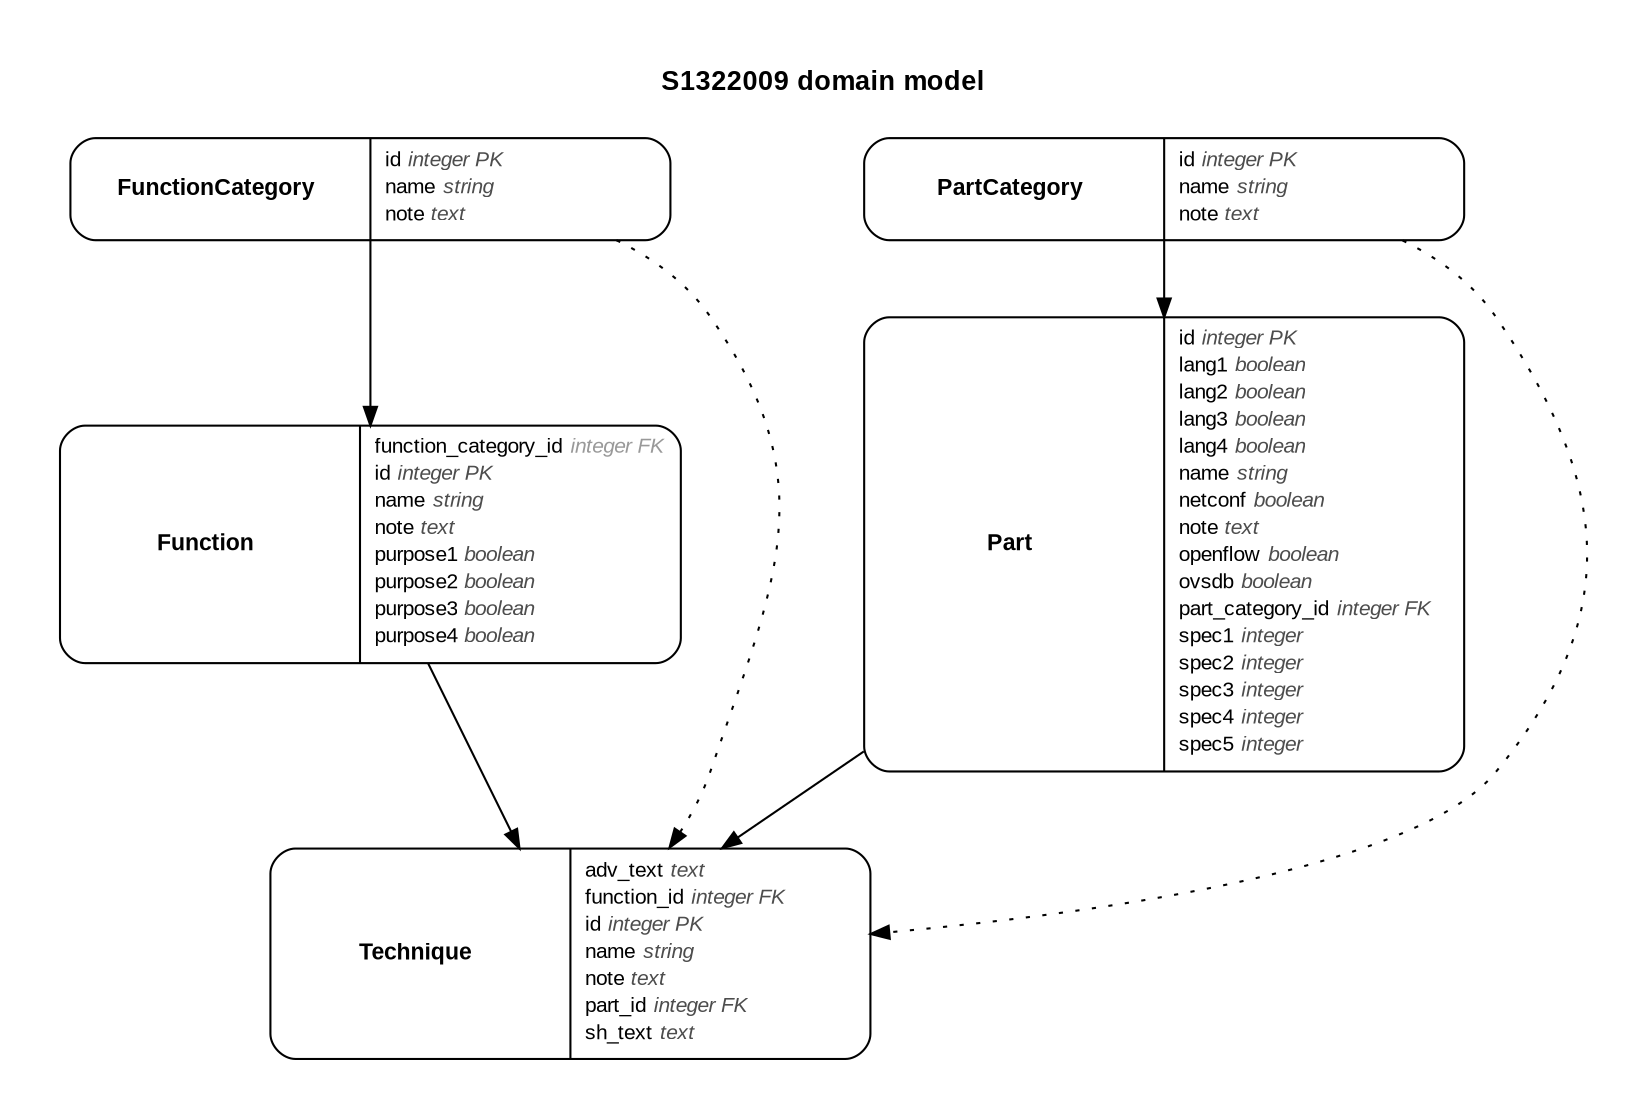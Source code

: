 digraph S1322009 {
rankdir = "LR";
ranksep = "0.5";
nodesep = "0.4";
pad = "0.4,0.4";
margin = "0,0";
concentrate = "true";
labelloc = "t";
fontsize = "13";
fontname = "Arial Bold";
node[ shape  =  "Mrecord" , fontsize  =  "10" , fontname  =  "Arial" , margin  =  "0.07,0.05" , penwidth  =  "1.0"];
edge[ fontname  =  "Arial" , fontsize  =  "7" , dir  =  "both" , arrowsize  =  "0.9" , penwidth  =  "1.0" , labelangle  =  "32" , labeldistance  =  "1.8"];
rankdir = "TB";
label = "S1322009 domain model\n\n";
m_Function [label = <<table border="0" align="center" cellspacing="0.5" cellpadding="0" width="134">
  <tr><td align="center" valign="bottom" width="130"><font face="Arial Bold" point-size="11">Function</font></td></tr>
</table>
|
<table border="0" align="left" cellspacing="2" cellpadding="0" width="134">
  <tr><td align="left" width="130" port="function_category_id">function_category_id <font face="Arial Italic" color="grey60">integer FK</font></td></tr>
  <tr><td align="left" width="130" port="id">id <font face="Arial Italic" color="grey30">integer PK</font></td></tr>
  <tr><td align="left" width="130" port="name">name <font face="Arial Italic" color="grey30">string</font></td></tr>
  <tr><td align="left" width="130" port="note">note <font face="Arial Italic" color="grey30">text</font></td></tr>
  <tr><td align="left" width="130" port="purpose1">purpose1 <font face="Arial Italic" color="grey30">boolean</font></td></tr>
  <tr><td align="left" width="130" port="purpose2">purpose2 <font face="Arial Italic" color="grey30">boolean</font></td></tr>
  <tr><td align="left" width="130" port="purpose3">purpose3 <font face="Arial Italic" color="grey30">boolean</font></td></tr>
  <tr><td align="left" width="130" port="purpose4">purpose4 <font face="Arial Italic" color="grey30">boolean</font></td></tr>
</table>
>];
m_FunctionCategory [label = <<table border="0" align="center" cellspacing="0.5" cellpadding="0" width="134">
  <tr><td align="center" valign="bottom" width="130"><font face="Arial Bold" point-size="11">FunctionCategory</font></td></tr>
</table>
|
<table border="0" align="left" cellspacing="2" cellpadding="0" width="134">
  <tr><td align="left" width="130" port="id">id <font face="Arial Italic" color="grey30">integer PK</font></td></tr>
  <tr><td align="left" width="130" port="name">name <font face="Arial Italic" color="grey30">string</font></td></tr>
  <tr><td align="left" width="130" port="note">note <font face="Arial Italic" color="grey30">text</font></td></tr>
</table>
>];
m_Part [label = <<table border="0" align="center" cellspacing="0.5" cellpadding="0" width="134">
  <tr><td align="center" valign="bottom" width="130"><font face="Arial Bold" point-size="11">Part</font></td></tr>
</table>
|
<table border="0" align="left" cellspacing="2" cellpadding="0" width="134">
  <tr><td align="left" width="130" port="id">id <font face="Arial Italic" color="grey30">integer PK</font></td></tr>
  <tr><td align="left" width="130" port="lang1">lang1 <font face="Arial Italic" color="grey30">boolean</font></td></tr>
  <tr><td align="left" width="130" port="lang2">lang2 <font face="Arial Italic" color="grey30">boolean</font></td></tr>
  <tr><td align="left" width="130" port="lang3">lang3 <font face="Arial Italic" color="grey30">boolean</font></td></tr>
  <tr><td align="left" width="130" port="lang4">lang4 <font face="Arial Italic" color="grey30">boolean</font></td></tr>
  <tr><td align="left" width="130" port="name">name <font face="Arial Italic" color="grey30">string</font></td></tr>
  <tr><td align="left" width="130" port="netconf">netconf <font face="Arial Italic" color="grey30">boolean</font></td></tr>
  <tr><td align="left" width="130" port="note">note <font face="Arial Italic" color="grey30">text</font></td></tr>
  <tr><td align="left" width="130" port="openflow">openflow <font face="Arial Italic" color="grey30">boolean</font></td></tr>
  <tr><td align="left" width="130" port="ovsdb">ovsdb <font face="Arial Italic" color="grey30">boolean</font></td></tr>
  <tr><td align="left" width="130" port="part_category_id">part_category_id <font face="Arial Italic" color="grey30">integer FK</font></td></tr>
  <tr><td align="left" width="130" port="spec1">spec1 <font face="Arial Italic" color="grey30">integer</font></td></tr>
  <tr><td align="left" width="130" port="spec2">spec2 <font face="Arial Italic" color="grey30">integer</font></td></tr>
  <tr><td align="left" width="130" port="spec3">spec3 <font face="Arial Italic" color="grey30">integer</font></td></tr>
  <tr><td align="left" width="130" port="spec4">spec4 <font face="Arial Italic" color="grey30">integer</font></td></tr>
  <tr><td align="left" width="130" port="spec5">spec5 <font face="Arial Italic" color="grey30">integer</font></td></tr>
</table>
>];
m_PartCategory [label = <<table border="0" align="center" cellspacing="0.5" cellpadding="0" width="134">
  <tr><td align="center" valign="bottom" width="130"><font face="Arial Bold" point-size="11">PartCategory</font></td></tr>
</table>
|
<table border="0" align="left" cellspacing="2" cellpadding="0" width="134">
  <tr><td align="left" width="130" port="id">id <font face="Arial Italic" color="grey30">integer PK</font></td></tr>
  <tr><td align="left" width="130" port="name">name <font face="Arial Italic" color="grey30">string</font></td></tr>
  <tr><td align="left" width="130" port="note">note <font face="Arial Italic" color="grey30">text</font></td></tr>
</table>
>];
m_Technique [label = <<table border="0" align="center" cellspacing="0.5" cellpadding="0" width="134">
  <tr><td align="center" valign="bottom" width="130"><font face="Arial Bold" point-size="11">Technique</font></td></tr>
</table>
|
<table border="0" align="left" cellspacing="2" cellpadding="0" width="134">
  <tr><td align="left" width="130" port="adv_text">adv_text <font face="Arial Italic" color="grey30">text</font></td></tr>
  <tr><td align="left" width="130" port="function_id">function_id <font face="Arial Italic" color="grey30">integer FK</font></td></tr>
  <tr><td align="left" width="130" port="id">id <font face="Arial Italic" color="grey30">integer PK</font></td></tr>
  <tr><td align="left" width="130" port="name">name <font face="Arial Italic" color="grey30">string</font></td></tr>
  <tr><td align="left" width="130" port="note">note <font face="Arial Italic" color="grey30">text</font></td></tr>
  <tr><td align="left" width="130" port="part_id">part_id <font face="Arial Italic" color="grey30">integer FK</font></td></tr>
  <tr><td align="left" width="130" port="sh_text">sh_text <font face="Arial Italic" color="grey30">text</font></td></tr>
</table>
>];
  m_FunctionCategory -> m_Function [arrowhead = "normal", arrowtail = "none", weight = "2"];
  m_Function -> m_Technique [arrowhead = "normal", arrowtail = "none", weight = "2"];
  m_FunctionCategory -> m_Technique [style = "dotted", arrowhead = "normal", arrowtail = "none", weight = "1", constraint = "false"];
  m_PartCategory -> m_Part [arrowhead = "normal", arrowtail = "none", weight = "2"];
  m_Part -> m_Technique [arrowhead = "normal", arrowtail = "none", weight = "2"];
  m_PartCategory -> m_Technique [style = "dotted", arrowhead = "normal", arrowtail = "none", weight = "1", constraint = "false"];
}
